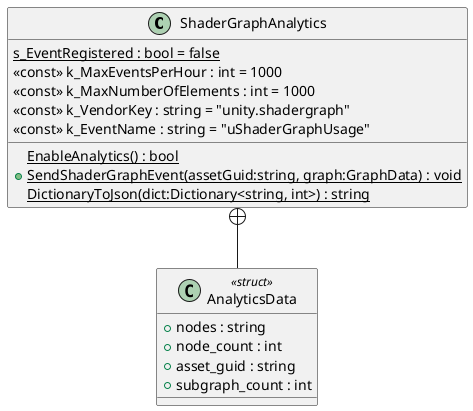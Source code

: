 @startuml
class ShaderGraphAnalytics {
    {static} s_EventRegistered : bool = false
    <<const>> k_MaxEventsPerHour : int = 1000
    <<const>> k_MaxNumberOfElements : int = 1000
    <<const>> k_VendorKey : string = "unity.shadergraph"
    <<const>> k_EventName : string = "uShaderGraphUsage"
    {static} EnableAnalytics() : bool
    + {static} SendShaderGraphEvent(assetGuid:string, graph:GraphData) : void
    {static} DictionaryToJson(dict:Dictionary<string, int>) : string
}
class AnalyticsData <<struct>> {
    + nodes : string
    + node_count : int
    + asset_guid : string
    + subgraph_count : int
}
ShaderGraphAnalytics +-- AnalyticsData
@enduml
